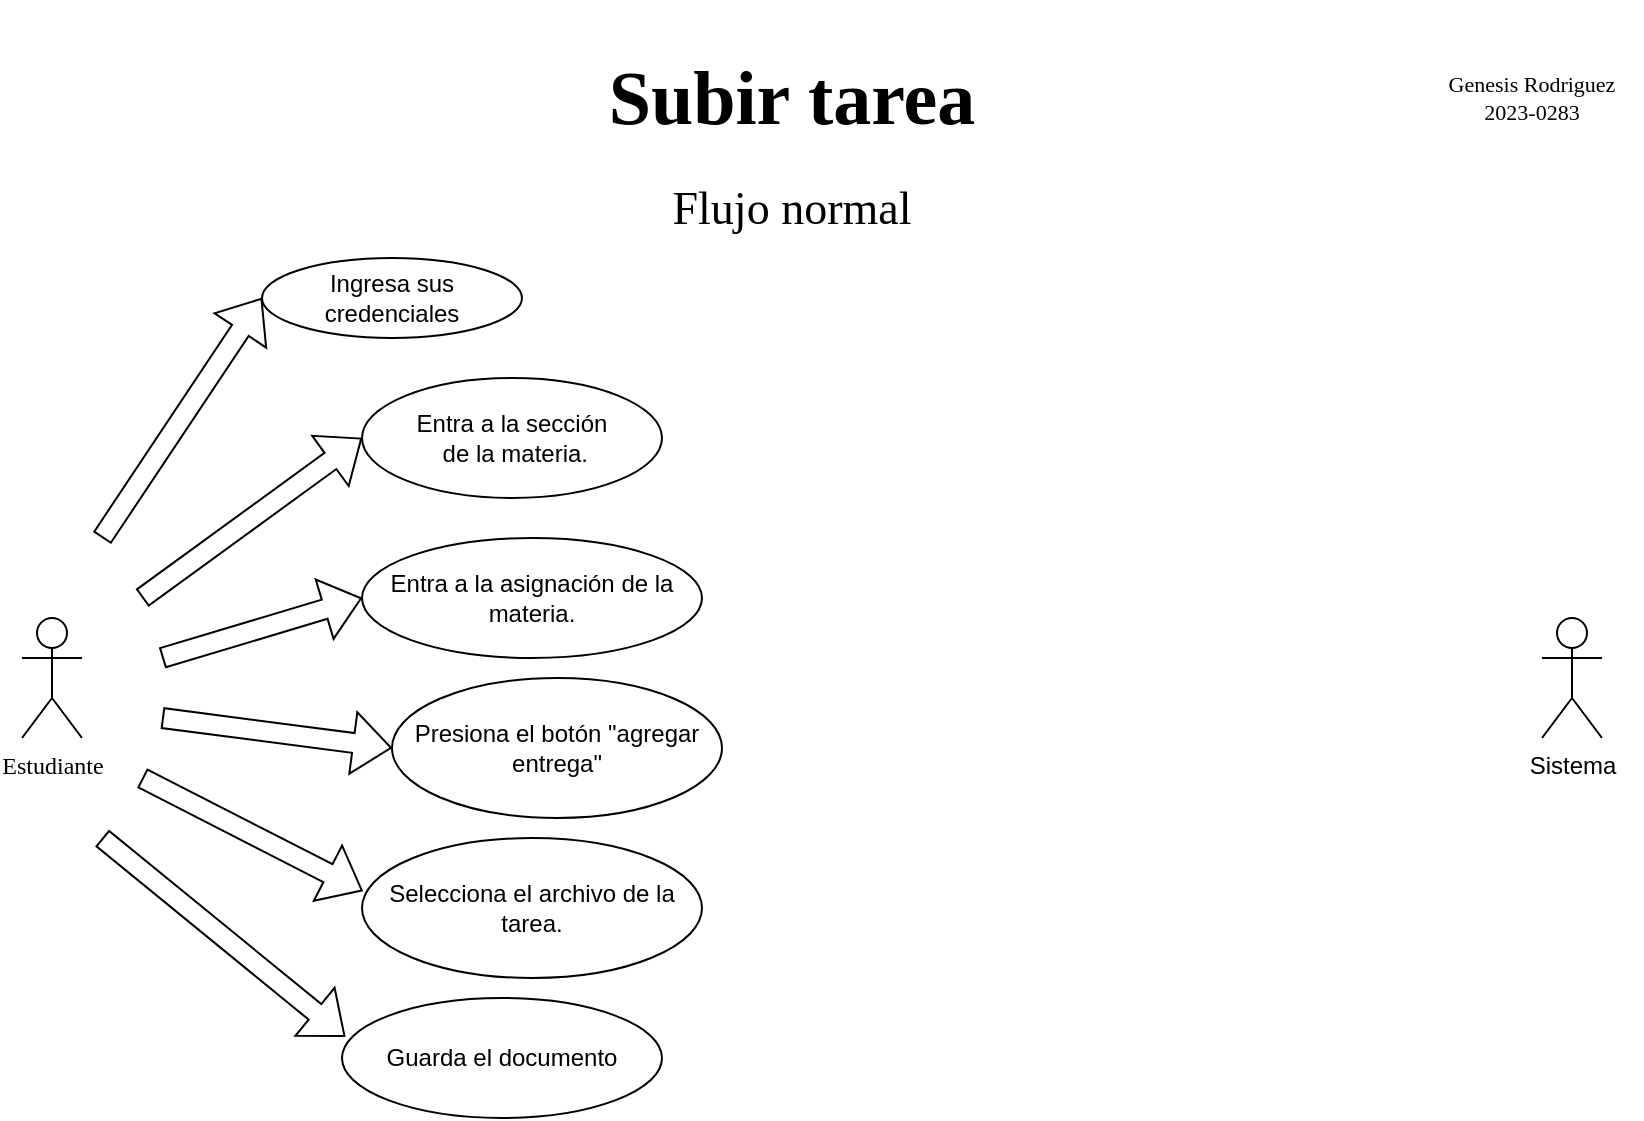 <mxfile version="24.4.9" type="github">
  <diagram name="Page-1" id="yL4-EC0LzdlwihAr2VRG">
    <mxGraphModel dx="1199" dy="646" grid="1" gridSize="10" guides="1" tooltips="1" connect="1" arrows="1" fold="1" page="1" pageScale="1" pageWidth="850" pageHeight="1100" math="0" shadow="0">
      <root>
        <mxCell id="0" />
        <mxCell id="1" parent="0" />
        <object label="Estudiante" id="AORObKfU_eMm_ny0Qasz-1">
          <mxCell style="shape=umlActor;verticalLabelPosition=bottom;verticalAlign=top;html=1;outlineConnect=0;shadow=0;gradientColor=none;fontFamily=Times New Roman;" vertex="1" parent="1">
            <mxGeometry x="30" y="310" width="30" height="60" as="geometry" />
          </mxCell>
        </object>
        <mxCell id="AORObKfU_eMm_ny0Qasz-2" value="Flujo normal" style="text;html=1;align=center;verticalAlign=middle;whiteSpace=wrap;rounded=0;fontFamily=Times New Roman;fontSize=23;" vertex="1" parent="1">
          <mxGeometry x="320" y="90" width="190" height="30" as="geometry" />
        </mxCell>
        <mxCell id="AORObKfU_eMm_ny0Qasz-3" value="" style="shape=flexArrow;endArrow=classic;html=1;rounded=0;entryX=0;entryY=0.5;entryDx=0;entryDy=0;" edge="1" parent="1" target="AORObKfU_eMm_ny0Qasz-5">
          <mxGeometry width="50" height="50" relative="1" as="geometry">
            <mxPoint x="70" y="270" as="sourcePoint" />
            <mxPoint x="160" y="240" as="targetPoint" />
          </mxGeometry>
        </mxCell>
        <mxCell id="AORObKfU_eMm_ny0Qasz-5" value="Ingresa sus credenciales" style="ellipse;whiteSpace=wrap;html=1;" vertex="1" parent="1">
          <mxGeometry x="150" y="130" width="130" height="40" as="geometry" />
        </mxCell>
        <mxCell id="AORObKfU_eMm_ny0Qasz-6" value="" style="shape=flexArrow;endArrow=classic;html=1;rounded=0;entryX=0;entryY=0.5;entryDx=0;entryDy=0;" edge="1" parent="1" target="AORObKfU_eMm_ny0Qasz-7">
          <mxGeometry width="50" height="50" relative="1" as="geometry">
            <mxPoint x="90" y="300" as="sourcePoint" />
            <mxPoint x="200" y="250" as="targetPoint" />
          </mxGeometry>
        </mxCell>
        <mxCell id="AORObKfU_eMm_ny0Qasz-7" value="Entra a la sección&lt;div&gt;&amp;nbsp;de la materia.&lt;/div&gt;" style="ellipse;whiteSpace=wrap;html=1;" vertex="1" parent="1">
          <mxGeometry x="200" y="190" width="150" height="60" as="geometry" />
        </mxCell>
        <mxCell id="AORObKfU_eMm_ny0Qasz-8" value="" style="shape=flexArrow;endArrow=classic;html=1;rounded=0;entryX=0;entryY=0.5;entryDx=0;entryDy=0;" edge="1" parent="1" target="AORObKfU_eMm_ny0Qasz-9">
          <mxGeometry width="50" height="50" relative="1" as="geometry">
            <mxPoint x="100" y="330" as="sourcePoint" />
            <mxPoint x="190" y="300" as="targetPoint" />
          </mxGeometry>
        </mxCell>
        <mxCell id="AORObKfU_eMm_ny0Qasz-9" value="Entra a la asignación de la materia." style="ellipse;whiteSpace=wrap;html=1;" vertex="1" parent="1">
          <mxGeometry x="200" y="270" width="170" height="60" as="geometry" />
        </mxCell>
        <mxCell id="AORObKfU_eMm_ny0Qasz-10" value="" style="shape=flexArrow;endArrow=classic;html=1;rounded=0;entryX=0;entryY=0.5;entryDx=0;entryDy=0;" edge="1" parent="1" target="AORObKfU_eMm_ny0Qasz-11">
          <mxGeometry width="50" height="50" relative="1" as="geometry">
            <mxPoint x="100" y="360" as="sourcePoint" />
            <mxPoint x="180" y="360" as="targetPoint" />
          </mxGeometry>
        </mxCell>
        <mxCell id="AORObKfU_eMm_ny0Qasz-11" value="Presiona el botón &quot;agregar entrega&quot;" style="ellipse;whiteSpace=wrap;html=1;" vertex="1" parent="1">
          <mxGeometry x="215" y="340" width="165" height="70" as="geometry" />
        </mxCell>
        <mxCell id="AORObKfU_eMm_ny0Qasz-12" value="" style="shape=flexArrow;endArrow=classic;html=1;rounded=0;entryX=0.002;entryY=0.378;entryDx=0;entryDy=0;entryPerimeter=0;" edge="1" parent="1" target="AORObKfU_eMm_ny0Qasz-13">
          <mxGeometry width="50" height="50" relative="1" as="geometry">
            <mxPoint x="90" y="390" as="sourcePoint" />
            <mxPoint x="140" y="410" as="targetPoint" />
          </mxGeometry>
        </mxCell>
        <mxCell id="AORObKfU_eMm_ny0Qasz-13" value="Selecciona el archivo de la tarea." style="ellipse;whiteSpace=wrap;html=1;" vertex="1" parent="1">
          <mxGeometry x="200" y="420" width="170" height="70" as="geometry" />
        </mxCell>
        <mxCell id="AORObKfU_eMm_ny0Qasz-14" value="" style="shape=flexArrow;endArrow=classic;html=1;rounded=0;entryX=0.01;entryY=0.321;entryDx=0;entryDy=0;entryPerimeter=0;" edge="1" parent="1" target="AORObKfU_eMm_ny0Qasz-15">
          <mxGeometry width="50" height="50" relative="1" as="geometry">
            <mxPoint x="70" y="420" as="sourcePoint" />
            <mxPoint x="130" y="480" as="targetPoint" />
          </mxGeometry>
        </mxCell>
        <mxCell id="AORObKfU_eMm_ny0Qasz-15" value="Guarda el documento" style="ellipse;whiteSpace=wrap;html=1;" vertex="1" parent="1">
          <mxGeometry x="190" y="500" width="160" height="60" as="geometry" />
        </mxCell>
        <mxCell id="AORObKfU_eMm_ny0Qasz-16" value="&lt;p style=&quot;font-size: 11px;&quot; align=&quot;center&quot; class=&quot;MsoNormal&quot;&gt;&lt;span style=&quot;font-size: 11px;&quot;&gt;Genesis Rodriguez 2023-0283&lt;/span&gt;&lt;/p&gt;" style="text;html=1;align=center;verticalAlign=middle;whiteSpace=wrap;rounded=0;fontSize=11;fontFamily=Times New Roman;" vertex="1" parent="1">
          <mxGeometry x="730" y="20" width="110" height="60" as="geometry" />
        </mxCell>
        <mxCell id="AORObKfU_eMm_ny0Qasz-18" value="&lt;h1 style=&quot;font-size: 38px;&quot;&gt;Subir tarea&lt;/h1&gt;" style="text;html=1;align=center;verticalAlign=middle;whiteSpace=wrap;rounded=0;fontSize=38;fontFamily=Times New Roman;" vertex="1" parent="1">
          <mxGeometry x="295" y="35" width="240" height="30" as="geometry" />
        </mxCell>
        <mxCell id="AORObKfU_eMm_ny0Qasz-19" value="Sistema" style="shape=umlActor;verticalLabelPosition=bottom;verticalAlign=top;html=1;outlineConnect=0;" vertex="1" parent="1">
          <mxGeometry x="790" y="310" width="30" height="60" as="geometry" />
        </mxCell>
      </root>
    </mxGraphModel>
  </diagram>
</mxfile>
